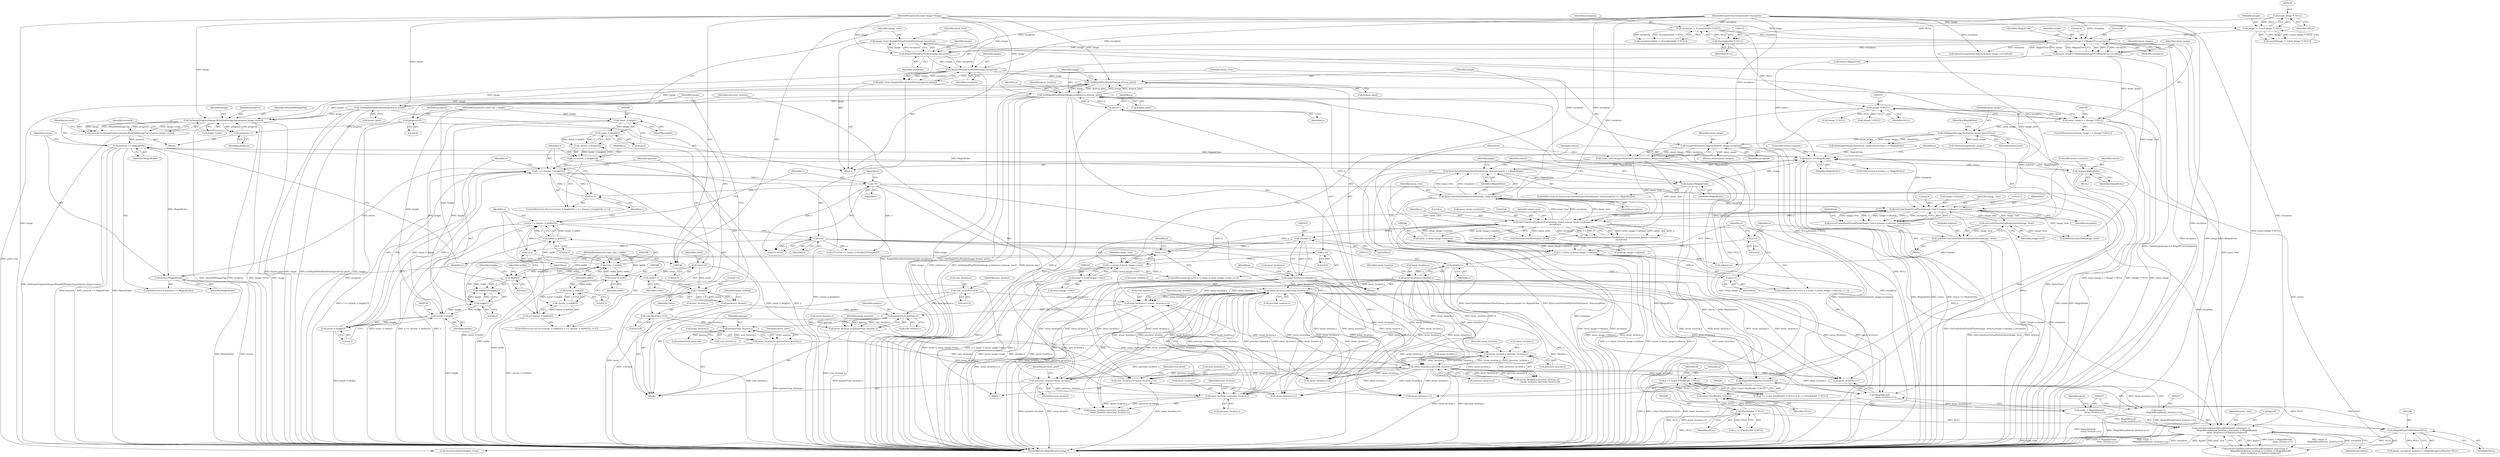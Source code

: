 digraph "1_ImageMagick6_b522d2d857d2f75b659936b59b0da9df1682c256@pointer" {
"1000298" [label="(Call,GetMagickPixelPacket(image,&mean_pixel))"];
"1000350" [label="(Call,GetMagickPixelPacket(image,&sum_pixel))"];
"1000302" [label="(Call,SetMagickPixelPacket(image,p,indexes+x,&mean_pixel))"];
"1000298" [label="(Call,GetMagickPixelPacket(image,&mean_pixel))"];
"1000205" [label="(Call,AcquireVirtualCacheView(image,exception))"];
"1000200" [label="(Call,AcquireVirtualCacheView(image,exception))"];
"1000155" [label="(Call,CloneImage(image,0,0,MagickTrue,exception))"];
"1000115" [label="(Call,image != (const Image *) NULL)"];
"1000101" [label="(MethodParameterIn,const Image *image)"];
"1000117" [label="(Call,(const Image *) NULL)"];
"1000142" [label="(Call,exception != (ExceptionInfo *) NULL)"];
"1000105" [label="(MethodParameterIn,ExceptionInfo *exception)"];
"1000144" [label="(Call,(ExceptionInfo *) NULL)"];
"1000777" [label="(Call,SetImageProgress(image,MeanShiftImageTag,progress,image->rows))"];
"1000773" [label="(Call,progress++)"];
"1000195" [label="(Call,progress=0)"];
"1000750" [label="(Call,p++)"];
"1000260" [label="(Call,p == (const PixelPacket *) NULL)"];
"1000236" [label="(Call,p=GetCacheViewVirtualPixels(image_view,0,y,image->columns,1,exception))"];
"1000238" [label="(Call,GetCacheViewVirtualPixels(image_view,0,y,image->columns,1,exception))"];
"1000277" [label="(Call,GetCacheViewVirtualIndexQueue(image_view))"];
"1000198" [label="(Call,image_view=AcquireVirtualCacheView(image,exception))"];
"1000217" [label="(Call,y < (ssize_t) mean_image->rows)"];
"1000224" [label="(Call,y++)"];
"1000249" [label="(Call,GetCacheViewAuthenticPixels(mean_view,0,y,mean_image->columns,1,\n      exception))"];
"1000756" [label="(Call,SyncCacheViewAuthenticPixels(mean_view,exception))"];
"1000424" [label="(Call,GetOneCacheViewVirtualPixel(pixel_view,(ssize_t)\n                  MagickRound(mean_location.x+u),(ssize_t) MagickRound(\n                  mean_location.y+v),&pixel,exception))"];
"1000203" [label="(Call,pixel_view=AcquireVirtualCacheView(image,exception))"];
"1000426" [label="(Call,(ssize_t)\n                  MagickRound(mean_location.x+u))"];
"1000428" [label="(Call,MagickRound(mean_location.x+u))"];
"1000310" [label="(Call,mean_location.x=(double) x)"];
"1000314" [label="(Call,(double) x)"];
"1000283" [label="(Call,x < (ssize_t) mean_image->columns)"];
"1000290" [label="(Call,x++)"];
"1000280" [label="(Call,x=0)"];
"1000285" [label="(Call,(ssize_t) mean_image->columns)"];
"1000619" [label="(Call,mean_location.x-previous_location.x)"];
"1000612" [label="(Call,mean_location.x-previous_location.x)"];
"1000554" [label="(Call,mean_location.x=gamma*sum_location.x)"];
"1000558" [label="(Call,gamma*sum_location.x)"];
"1000549" [label="(Call,gamma=1.0/count)"];
"1000551" [label="(Call,1.0/count)"];
"1000547" [label="(Call,count++)"];
"1000360" [label="(Call,count=0)"];
"1000501" [label="(Call,sum_location.x+=mean_location.x+u)"];
"1000317" [label="(Call,mean_location.y=(double) y)"];
"1000321" [label="(Call,(double) y)"];
"1000635" [label="(Call,mean_location.y-previous_location.y)"];
"1000628" [label="(Call,mean_location.y-previous_location.y)"];
"1000563" [label="(Call,mean_location.y=gamma*sum_location.y)"];
"1000567" [label="(Call,gamma*sum_location.y)"];
"1000510" [label="(Call,sum_location.y+=mean_location.y+v)"];
"1000405" [label="(Call,v*v)"];
"1000372" [label="(Call,v <= (((ssize_t) height/2)))"];
"1000364" [label="(Call,v=(-((ssize_t) height/2)))"];
"1000366" [label="(Call,-((ssize_t) height/2))"];
"1000367" [label="(Call,(ssize_t) height/2)"];
"1000368" [label="(Call,(ssize_t) height)"];
"1000375" [label="(Call,(ssize_t) height)"];
"1000417" [label="(Call,height/2)"];
"1000103" [label="(MethodParameterIn,const size_t height)"];
"1000379" [label="(Call,v++)"];
"1000374" [label="(Call,(ssize_t) height/2)"];
"1000345" [label="(Call,sum_location.y=0.0)"];
"1000354" [label="(Call,previous_location=mean_location)"];
"1000408" [label="(Call,u*u)"];
"1000392" [label="(Call,u <= (((ssize_t) width/2)))"];
"1000399" [label="(Call,u++)"];
"1000384" [label="(Call,u=(-((ssize_t) width/2)))"];
"1000386" [label="(Call,-((ssize_t) width/2))"];
"1000387" [label="(Call,(ssize_t) width/2)"];
"1000388" [label="(Call,(ssize_t) width)"];
"1000395" [label="(Call,(ssize_t) width)"];
"1000414" [label="(Call,width/2)"];
"1000102" [label="(MethodParameterIn,const size_t width)"];
"1000394" [label="(Call,(ssize_t) width/2)"];
"1000340" [label="(Call,sum_location.x=0.0)"];
"1000434" [label="(Call,(ssize_t) MagickRound(\n                  mean_location.y+v))"];
"1000436" [label="(Call,MagickRound(\n                  mean_location.y+v))"];
"1000208" [label="(Call,mean_view=AcquireAuthenticCacheView(mean_image,exception))"];
"1000210" [label="(Call,AcquireAuthenticCacheView(mean_image,exception))"];
"1000173" [label="(Call,SetImageStorageClass(mean_image,DirectClass))"];
"1000162" [label="(Call,mean_image == (Image *) NULL)"];
"1000153" [label="(Call,mean_image=CloneImage(image,0,0,MagickTrue,exception))"];
"1000164" [label="(Call,(Image *) NULL)"];
"1000214" [label="(Call,y=0)"];
"1000219" [label="(Call,(ssize_t) mean_image->rows)"];
"1000262" [label="(Call,(const PixelPacket *) NULL)"];
"1000267" [label="(Call,(PixelPacket *) NULL)"];
"1000768" [label="(Call,(MagickProgressMonitor) NULL)"];
"1000275" [label="(Call,indexes=GetCacheViewVirtualIndexQueue(image_view))"];
"1000775" [label="(Call,proceed=SetImageProgress(image,MeanShiftImageTag,progress,image->rows))"];
"1000785" [label="(Call,proceed == MagickFalse)"];
"1000232" [label="(Call,status == MagickFalse)"];
"1000271" [label="(Call,status=MagickFalse)"];
"1000755" [label="(Call,SyncCacheViewAuthenticPixels(mean_view,exception) == MagickFalse)"];
"1000760" [label="(Call,status=MagickFalse)"];
"1000788" [label="(Call,status=MagickFalse)"];
"1000219" [label="(Call,(ssize_t) mean_image->rows)"];
"1000773" [label="(Call,progress++)"];
"1000253" [label="(Call,mean_image->columns)"];
"1000264" [label="(Identifier,NULL)"];
"1000211" [label="(Identifier,mean_image)"];
"1000246" [label="(Identifier,exception)"];
"1000119" [label="(Identifier,NULL)"];
"1000251" [label="(Literal,0)"];
"1000202" [label="(Identifier,exception)"];
"1000436" [label="(Call,MagickRound(\n                  mean_location.y+v))"];
"1000216" [label="(Literal,0)"];
"1000160" [label="(Identifier,exception)"];
"1000208" [label="(Call,mean_view=AcquireAuthenticCacheView(mean_image,exception))"];
"1000298" [label="(Call,GetMagickPixelPacket(image,&mean_pixel))"];
"1000756" [label="(Call,SyncCacheViewAuthenticPixels(mean_view,exception))"];
"1000422" [label="(Call,status=GetOneCacheViewVirtualPixel(pixel_view,(ssize_t)\n                  MagickRound(mean_location.x+u),(ssize_t) MagickRound(\n                  mean_location.y+v),&pixel,exception))"];
"1000105" [label="(MethodParameterIn,ExceptionInfo *exception)"];
"1000392" [label="(Call,u <= (((ssize_t) width/2)))"];
"1000418" [label="(Identifier,height)"];
"1000333" [label="(Block,)"];
"1000358" [label="(Identifier,previous_pixel)"];
"1000556" [label="(Identifier,mean_location)"];
"1000224" [label="(Call,y++)"];
"1000201" [label="(Identifier,image)"];
"1000611" [label="(Call,(mean_location.x-previous_location.x)*\n          (mean_location.x-previous_location.x))"];
"1000210" [label="(Call,AcquireAuthenticCacheView(mean_image,exception))"];
"1000514" [label="(Call,mean_location.y+v)"];
"1000155" [label="(Call,CloneImage(image,0,0,MagickTrue,exception))"];
"1000758" [label="(Identifier,exception)"];
"1000404" [label="(Call,v*v+u*u)"];
"1000371" [label="(Literal,2)"];
"1000390" [label="(Identifier,width)"];
"1000346" [label="(Call,sum_location.y)"];
"1000270" [label="(Block,)"];
"1000174" [label="(Identifier,mean_image)"];
"1000757" [label="(Identifier,mean_view)"];
"1000627" [label="(Call,(mean_location.y-previous_location.y)*\n          (mean_location.y-previous_location.y))"];
"1000302" [label="(Call,SetMagickPixelPacket(image,p,indexes+x,&mean_pixel))"];
"1000797" [label="(Call,DestroyCacheView(pixel_view))"];
"1000755" [label="(Call,SyncCacheViewAuthenticPixels(mean_view,exception) == MagickFalse)"];
"1000776" [label="(Identifier,proceed)"];
"1000209" [label="(Identifier,mean_view)"];
"1000612" [label="(Call,mean_location.x-previous_location.x)"];
"1000284" [label="(Identifier,x)"];
"1000378" [label="(Literal,2)"];
"1000786" [label="(Identifier,proceed)"];
"1000444" [label="(Identifier,exception)"];
"1000551" [label="(Call,1.0/count)"];
"1000272" [label="(Identifier,status)"];
"1000777" [label="(Call,SetImageProgress(image,MeanShiftImageTag,progress,image->rows))"];
"1000231" [label="(ControlStructure,if (status == MagickFalse))"];
"1000225" [label="(Identifier,y)"];
"1000285" [label="(Call,(ssize_t) mean_image->columns)"];
"1000361" [label="(Identifier,count)"];
"1000397" [label="(Identifier,width)"];
"1000501" [label="(Call,sum_location.x+=mean_location.x+u)"];
"1000257" [label="(Identifier,exception)"];
"1000787" [label="(Identifier,MagickFalse)"];
"1000250" [label="(Identifier,mean_view)"];
"1000195" [label="(Call,progress=0)"];
"1000761" [label="(Identifier,status)"];
"1000766" [label="(Identifier,image)"];
"1000290" [label="(Call,x++)"];
"1000635" [label="(Call,mean_location.y-previous_location.y)"];
"1000567" [label="(Call,gamma*sum_location.y)"];
"1000154" [label="(Identifier,mean_image)"];
"1000623" [label="(Call,previous_location.x)"];
"1000388" [label="(Call,(ssize_t) width)"];
"1000788" [label="(Call,status=MagickFalse)"];
"1000142" [label="(Call,exception != (ExceptionInfo *) NULL)"];
"1000500" [label="(Block,)"];
"1000291" [label="(Identifier,x)"];
"1000803" [label="(Return,return(mean_image);)"];
"1000269" [label="(Identifier,NULL)"];
"1000781" [label="(Call,image->rows)"];
"1000793" [label="(Call,DestroyCacheView(mean_view))"];
"1000801" [label="(Call,DestroyCacheView(image_view))"];
"1000311" [label="(Call,mean_location.x)"];
"1000790" [label="(Identifier,MagickFalse)"];
"1000784" [label="(ControlStructure,if (proceed == MagickFalse))"];
"1000760" [label="(Call,status=MagickFalse)"];
"1000317" [label="(Call,mean_location.y=(double) y)"];
"1000559" [label="(Identifier,gamma)"];
"1000374" [label="(Call,(ssize_t) height/2)"];
"1000387" [label="(Call,(ssize_t) width/2)"];
"1000768" [label="(Call,(MagickProgressMonitor) NULL)"];
"1000235" [label="(ControlStructure,continue;)"];
"1000368" [label="(Call,(ssize_t) height)"];
"1000212" [label="(Identifier,exception)"];
"1000345" [label="(Call,sum_location.y=0.0)"];
"1000172" [label="(Call,SetImageStorageClass(mean_image,DirectClass) == MagickFalse)"];
"1000554" [label="(Call,mean_location.x=gamma*sum_location.x)"];
"1000283" [label="(Call,x < (ssize_t) mean_image->columns)"];
"1000366" [label="(Call,-((ssize_t) height/2))"];
"1000394" [label="(Call,(ssize_t) width/2)"];
"1000398" [label="(Literal,2)"];
"1000637" [label="(Identifier,mean_location)"];
"1000312" [label="(Identifier,mean_location)"];
"1000568" [label="(Identifier,gamma)"];
"1000115" [label="(Call,image != (const Image *) NULL)"];
"1000276" [label="(Identifier,indexes)"];
"1000173" [label="(Call,SetImageStorageClass(mean_image,DirectClass))"];
"1000206" [label="(Identifier,image)"];
"1000226" [label="(Block,)"];
"1000280" [label="(Call,x=0)"];
"1000186" [label="(Call,DestroyImage(mean_image))"];
"1000176" [label="(Identifier,MagickFalse)"];
"1000352" [label="(Call,&sum_pixel)"];
"1000287" [label="(Call,mean_image->columns)"];
"1000778" [label="(Identifier,image)"];
"1000754" [label="(ControlStructure,if (SyncCacheViewAuthenticPixels(mean_view,exception) == MagickFalse))"];
"1000248" [label="(Identifier,q)"];
"1000354" [label="(Call,previous_location=mean_location)"];
"1000370" [label="(Identifier,height)"];
"1000166" [label="(Identifier,NULL)"];
"1000299" [label="(Identifier,image)"];
"1000116" [label="(Identifier,image)"];
"1000549" [label="(Call,gamma=1.0/count)"];
"1000547" [label="(Call,count++)"];
"1000428" [label="(Call,MagickRound(mean_location.x+u))"];
"1000275" [label="(Call,indexes=GetCacheViewVirtualIndexQueue(image_view))"];
"1000259" [label="(Call,(p == (const PixelPacket *) NULL) || (q == (PixelPacket *) NULL))"];
"1000318" [label="(Call,mean_location.y)"];
"1000416" [label="(Literal,2)"];
"1000205" [label="(Call,AcquireVirtualCacheView(image,exception))"];
"1000351" [label="(Identifier,image)"];
"1000197" [label="(Literal,0)"];
"1000770" [label="(Identifier,NULL)"];
"1000305" [label="(Call,indexes+x)"];
"1000214" [label="(Call,y=0)"];
"1000774" [label="(Identifier,progress)"];
"1000367" [label="(Call,(ssize_t) height/2)"];
"1000385" [label="(Identifier,u)"];
"1000314" [label="(Call,(double) x)"];
"1000350" [label="(Call,GetMagickPixelPacket(image,&sum_pixel))"];
"1000217" [label="(Call,y < (ssize_t) mean_image->rows)"];
"1000267" [label="(Call,(PixelPacket *) NULL)"];
"1000274" [label="(ControlStructure,continue;)"];
"1000232" [label="(Call,status == MagickFalse)"];
"1000271" [label="(Call,status=MagickFalse)"];
"1000158" [label="(Literal,0)"];
"1000426" [label="(Call,(ssize_t)\n                  MagickRound(mean_location.x+u))"];
"1000310" [label="(Call,mean_location.x=(double) x)"];
"1000552" [label="(Literal,1.0)"];
"1000512" [label="(Identifier,sum_location)"];
"1000189" [label="(Call,(Image *) NULL)"];
"1000323" [label="(Identifier,y)"];
"1000282" [label="(Literal,0)"];
"1000300" [label="(Call,&mean_pixel)"];
"1000751" [label="(Identifier,p)"];
"1000159" [label="(Identifier,MagickTrue)"];
"1000162" [label="(Call,mean_image == (Image *) NULL)"];
"1000419" [label="(Literal,2)"];
"1000266" [label="(Identifier,q)"];
"1000558" [label="(Call,gamma*sum_location.x)"];
"1000805" [label="(MethodReturn,MagickExport Image *)"];
"1000759" [label="(Identifier,MagickFalse)"];
"1000550" [label="(Identifier,gamma)"];
"1000156" [label="(Identifier,image)"];
"1000616" [label="(Call,previous_location.x)"];
"1000639" [label="(Call,previous_location.y)"];
"1000629" [label="(Call,mean_location.y)"];
"1000379" [label="(Call,v++)"];
"1000363" [label="(ControlStructure,for (v=(-((ssize_t) height/2)); v <= (((ssize_t) height/2)); v++))"];
"1000281" [label="(Identifier,x)"];
"1000273" [label="(Identifier,MagickFalse)"];
"1000434" [label="(Call,(ssize_t) MagickRound(\n                  mean_location.y+v))"];
"1000326" [label="(Identifier,i)"];
"1000576" [label="(Call,gamma*sum_pixel.red)"];
"1000144" [label="(Call,(ExceptionInfo *) NULL)"];
"1000247" [label="(Call,q=GetCacheViewAuthenticPixels(mean_view,0,y,mean_image->columns,1,\n      exception))"];
"1000380" [label="(Identifier,v)"];
"1000303" [label="(Identifier,image)"];
"1000237" [label="(Identifier,p)"];
"1000240" [label="(Literal,0)"];
"1000292" [label="(Block,)"];
"1000260" [label="(Call,p == (const PixelPacket *) NULL)"];
"1000117" [label="(Call,(const Image *) NULL)"];
"1000141" [label="(Call,assert(exception != (ExceptionInfo *) NULL))"];
"1000414" [label="(Call,width/2)"];
"1000215" [label="(Identifier,y)"];
"1000242" [label="(Call,image->columns)"];
"1000252" [label="(Identifier,y)"];
"1000569" [label="(Call,sum_location.y)"];
"1000308" [label="(Call,&mean_pixel)"];
"1000384" [label="(Call,u=(-((ssize_t) width/2)))"];
"1000168" [label="(Call,(Image *) NULL)"];
"1000355" [label="(Identifier,previous_location)"];
"1000340" [label="(Call,sum_location.x=0.0)"];
"1000373" [label="(Identifier,v)"];
"1000753" [label="(Identifier,q)"];
"1000750" [label="(Call,p++)"];
"1000560" [label="(Call,sum_location.x)"];
"1000417" [label="(Call,height/2)"];
"1000344" [label="(Literal,0.0)"];
"1000372" [label="(Call,v <= (((ssize_t) height/2)))"];
"1000319" [label="(Identifier,mean_location)"];
"1000425" [label="(Identifier,pixel_view)"];
"1000628" [label="(Call,mean_location.y-previous_location.y)"];
"1000393" [label="(Identifier,u)"];
"1000164" [label="(Call,(Image *) NULL)"];
"1000204" [label="(Identifier,pixel_view)"];
"1000792" [label="(Identifier,mean_view)"];
"1000377" [label="(Identifier,height)"];
"1000360" [label="(Call,count=0)"];
"1000239" [label="(Identifier,image_view)"];
"1000409" [label="(Identifier,u)"];
"1000153" [label="(Call,mean_image=CloneImage(image,0,0,MagickTrue,exception))"];
"1000221" [label="(Call,mean_image->rows)"];
"1000316" [label="(Identifier,x)"];
"1000553" [label="(Identifier,count)"];
"1000505" [label="(Call,mean_location.x+u)"];
"1000362" [label="(Literal,0)"];
"1000502" [label="(Call,sum_location.x)"];
"1000424" [label="(Call,GetOneCacheViewVirtualPixel(pixel_view,(ssize_t)\n                  MagickRound(mean_location.x+u),(ssize_t) MagickRound(\n                  mean_location.y+v),&pixel,exception))"];
"1000403" [label="(Call,(v*v+u*u) <= (ssize_t) ((width/2)*(height/2)))"];
"1000347" [label="(Identifier,sum_location)"];
"1000199" [label="(Identifier,image_view)"];
"1000218" [label="(Identifier,y)"];
"1000406" [label="(Identifier,v)"];
"1000386" [label="(Call,-((ssize_t) width/2))"];
"1000341" [label="(Call,sum_location.x)"];
"1000443" [label="(Identifier,pixel)"];
"1000213" [label="(ControlStructure,for (y=0; y < (ssize_t) mean_image->rows; y++))"];
"1000175" [label="(Identifier,DirectClass)"];
"1000321" [label="(Call,(double) y)"];
"1000764" [label="(Call,image->progress_monitor != (MagickProgressMonitor) NULL)"];
"1000200" [label="(Call,AcquireVirtualCacheView(image,exception))"];
"1000161" [label="(ControlStructure,if (mean_image == (Image *) NULL))"];
"1000207" [label="(Identifier,exception)"];
"1000510" [label="(Call,sum_location.y+=mean_location.y+v)"];
"1000163" [label="(Identifier,mean_image)"];
"1000114" [label="(Call,assert(image != (const Image *) NULL))"];
"1000265" [label="(Call,q == (PixelPacket *) NULL)"];
"1000789" [label="(Identifier,status)"];
"1000245" [label="(Literal,1)"];
"1000762" [label="(Identifier,MagickFalse)"];
"1000636" [label="(Call,mean_location.y)"];
"1000563" [label="(Call,mean_location.y=gamma*sum_location.y)"];
"1000349" [label="(Literal,0.0)"];
"1000408" [label="(Call,u*u)"];
"1000106" [label="(Block,)"];
"1000619" [label="(Call,mean_location.x-previous_location.x)"];
"1000400" [label="(Identifier,u)"];
"1000203" [label="(Call,pixel_view=AcquireVirtualCacheView(image,exception))"];
"1000613" [label="(Call,mean_location.x)"];
"1000437" [label="(Call,mean_location.y+v)"];
"1000356" [label="(Identifier,mean_location)"];
"1000511" [label="(Call,sum_location.y)"];
"1000262" [label="(Call,(const PixelPacket *) NULL)"];
"1000364" [label="(Call,v=(-((ssize_t) height/2)))"];
"1000395" [label="(Call,(ssize_t) width)"];
"1000157" [label="(Literal,0)"];
"1000143" [label="(Identifier,exception)"];
"1000780" [label="(Identifier,progress)"];
"1000256" [label="(Literal,1)"];
"1000103" [label="(MethodParameterIn,const size_t height)"];
"1000548" [label="(Identifier,count)"];
"1000399" [label="(Call,u++)"];
"1000413" [label="(Call,(width/2)*(height/2))"];
"1000620" [label="(Call,mean_location.x)"];
"1000565" [label="(Identifier,mean_location)"];
"1000102" [label="(MethodParameterIn,const size_t width)"];
"1000785" [label="(Call,proceed == MagickFalse)"];
"1000241" [label="(Identifier,y)"];
"1000564" [label="(Call,mean_location.y)"];
"1000574" [label="(Identifier,mean_pixel)"];
"1000521" [label="(Identifier,sum_pixel)"];
"1000442" [label="(Call,&pixel)"];
"1000771" [label="(Block,)"];
"1000775" [label="(Call,proceed=SetImageProgress(image,MeanShiftImageTag,progress,image->rows))"];
"1000779" [label="(Identifier,MeanShiftImageTag)"];
"1000236" [label="(Call,p=GetCacheViewVirtualPixels(image_view,0,y,image->columns,1,exception))"];
"1000198" [label="(Call,image_view=AcquireVirtualCacheView(image,exception))"];
"1000233" [label="(Identifier,status)"];
"1000429" [label="(Call,mean_location.x+u)"];
"1000555" [label="(Call,mean_location.x)"];
"1000632" [label="(Call,previous_location.y)"];
"1000407" [label="(Identifier,v)"];
"1000410" [label="(Identifier,u)"];
"1000621" [label="(Identifier,mean_location)"];
"1000383" [label="(ControlStructure,for (u=(-((ssize_t) width/2)); u <= (((ssize_t) width/2)); u++))"];
"1000304" [label="(Identifier,p)"];
"1000192" [label="(Call,status=MagickTrue)"];
"1000196" [label="(Identifier,progress)"];
"1000391" [label="(Literal,2)"];
"1000415" [label="(Identifier,width)"];
"1000365" [label="(Identifier,v)"];
"1000178" [label="(Call,InheritException(exception,&mean_image->exception))"];
"1000375" [label="(Call,(ssize_t) height)"];
"1000405" [label="(Call,v*v)"];
"1000238" [label="(Call,GetCacheViewVirtualPixels(image_view,0,y,image->columns,1,exception))"];
"1000261" [label="(Identifier,p)"];
"1000278" [label="(Identifier,image_view)"];
"1000234" [label="(Identifier,MagickFalse)"];
"1000146" [label="(Identifier,NULL)"];
"1000101" [label="(MethodParameterIn,const Image *image)"];
"1000279" [label="(ControlStructure,for (x=0; x < (ssize_t) mean_image->columns; x++))"];
"1000249" [label="(Call,GetCacheViewAuthenticPixels(mean_view,0,y,mean_image->columns,1,\n      exception))"];
"1000277" [label="(Call,GetCacheViewVirtualIndexQueue(image_view))"];
"1000298" -> "1000292"  [label="AST: "];
"1000298" -> "1000300"  [label="CFG: "];
"1000299" -> "1000298"  [label="AST: "];
"1000300" -> "1000298"  [label="AST: "];
"1000303" -> "1000298"  [label="CFG: "];
"1000298" -> "1000805"  [label="DDG: GetMagickPixelPacket(image,&mean_pixel)"];
"1000350" -> "1000298"  [label="DDG: image"];
"1000302" -> "1000298"  [label="DDG: image"];
"1000302" -> "1000298"  [label="DDG: &mean_pixel"];
"1000205" -> "1000298"  [label="DDG: image"];
"1000777" -> "1000298"  [label="DDG: image"];
"1000101" -> "1000298"  [label="DDG: image"];
"1000298" -> "1000302"  [label="DDG: image"];
"1000298" -> "1000302"  [label="DDG: &mean_pixel"];
"1000350" -> "1000333"  [label="AST: "];
"1000350" -> "1000352"  [label="CFG: "];
"1000351" -> "1000350"  [label="AST: "];
"1000352" -> "1000350"  [label="AST: "];
"1000355" -> "1000350"  [label="CFG: "];
"1000350" -> "1000805"  [label="DDG: image"];
"1000350" -> "1000805"  [label="DDG: GetMagickPixelPacket(image,&sum_pixel)"];
"1000350" -> "1000805"  [label="DDG: &sum_pixel"];
"1000302" -> "1000350"  [label="DDG: image"];
"1000101" -> "1000350"  [label="DDG: image"];
"1000350" -> "1000777"  [label="DDG: image"];
"1000302" -> "1000292"  [label="AST: "];
"1000302" -> "1000308"  [label="CFG: "];
"1000303" -> "1000302"  [label="AST: "];
"1000304" -> "1000302"  [label="AST: "];
"1000305" -> "1000302"  [label="AST: "];
"1000308" -> "1000302"  [label="AST: "];
"1000312" -> "1000302"  [label="CFG: "];
"1000302" -> "1000805"  [label="DDG: p"];
"1000302" -> "1000805"  [label="DDG: image"];
"1000302" -> "1000805"  [label="DDG: indexes+x"];
"1000302" -> "1000805"  [label="DDG: SetMagickPixelPacket(image,p,indexes+x,&mean_pixel)"];
"1000302" -> "1000805"  [label="DDG: &mean_pixel"];
"1000101" -> "1000302"  [label="DDG: image"];
"1000750" -> "1000302"  [label="DDG: p"];
"1000260" -> "1000302"  [label="DDG: p"];
"1000275" -> "1000302"  [label="DDG: indexes"];
"1000283" -> "1000302"  [label="DDG: x"];
"1000302" -> "1000750"  [label="DDG: p"];
"1000302" -> "1000777"  [label="DDG: image"];
"1000205" -> "1000203"  [label="AST: "];
"1000205" -> "1000207"  [label="CFG: "];
"1000206" -> "1000205"  [label="AST: "];
"1000207" -> "1000205"  [label="AST: "];
"1000203" -> "1000205"  [label="CFG: "];
"1000205" -> "1000805"  [label="DDG: image"];
"1000205" -> "1000203"  [label="DDG: image"];
"1000205" -> "1000203"  [label="DDG: exception"];
"1000200" -> "1000205"  [label="DDG: image"];
"1000200" -> "1000205"  [label="DDG: exception"];
"1000101" -> "1000205"  [label="DDG: image"];
"1000105" -> "1000205"  [label="DDG: exception"];
"1000205" -> "1000210"  [label="DDG: exception"];
"1000205" -> "1000777"  [label="DDG: image"];
"1000200" -> "1000198"  [label="AST: "];
"1000200" -> "1000202"  [label="CFG: "];
"1000201" -> "1000200"  [label="AST: "];
"1000202" -> "1000200"  [label="AST: "];
"1000198" -> "1000200"  [label="CFG: "];
"1000200" -> "1000198"  [label="DDG: image"];
"1000200" -> "1000198"  [label="DDG: exception"];
"1000155" -> "1000200"  [label="DDG: image"];
"1000155" -> "1000200"  [label="DDG: exception"];
"1000101" -> "1000200"  [label="DDG: image"];
"1000105" -> "1000200"  [label="DDG: exception"];
"1000155" -> "1000153"  [label="AST: "];
"1000155" -> "1000160"  [label="CFG: "];
"1000156" -> "1000155"  [label="AST: "];
"1000157" -> "1000155"  [label="AST: "];
"1000158" -> "1000155"  [label="AST: "];
"1000159" -> "1000155"  [label="AST: "];
"1000160" -> "1000155"  [label="AST: "];
"1000153" -> "1000155"  [label="CFG: "];
"1000155" -> "1000805"  [label="DDG: MagickTrue"];
"1000155" -> "1000805"  [label="DDG: exception"];
"1000155" -> "1000805"  [label="DDG: image"];
"1000155" -> "1000153"  [label="DDG: 0"];
"1000155" -> "1000153"  [label="DDG: exception"];
"1000155" -> "1000153"  [label="DDG: image"];
"1000155" -> "1000153"  [label="DDG: MagickTrue"];
"1000115" -> "1000155"  [label="DDG: image"];
"1000101" -> "1000155"  [label="DDG: image"];
"1000142" -> "1000155"  [label="DDG: exception"];
"1000105" -> "1000155"  [label="DDG: exception"];
"1000155" -> "1000178"  [label="DDG: exception"];
"1000155" -> "1000192"  [label="DDG: MagickTrue"];
"1000115" -> "1000114"  [label="AST: "];
"1000115" -> "1000117"  [label="CFG: "];
"1000116" -> "1000115"  [label="AST: "];
"1000117" -> "1000115"  [label="AST: "];
"1000114" -> "1000115"  [label="CFG: "];
"1000115" -> "1000805"  [label="DDG: (const Image *) NULL"];
"1000115" -> "1000114"  [label="DDG: image"];
"1000115" -> "1000114"  [label="DDG: (const Image *) NULL"];
"1000101" -> "1000115"  [label="DDG: image"];
"1000117" -> "1000115"  [label="DDG: NULL"];
"1000101" -> "1000100"  [label="AST: "];
"1000101" -> "1000805"  [label="DDG: image"];
"1000101" -> "1000777"  [label="DDG: image"];
"1000117" -> "1000119"  [label="CFG: "];
"1000118" -> "1000117"  [label="AST: "];
"1000119" -> "1000117"  [label="AST: "];
"1000117" -> "1000144"  [label="DDG: NULL"];
"1000142" -> "1000141"  [label="AST: "];
"1000142" -> "1000144"  [label="CFG: "];
"1000143" -> "1000142"  [label="AST: "];
"1000144" -> "1000142"  [label="AST: "];
"1000141" -> "1000142"  [label="CFG: "];
"1000142" -> "1000805"  [label="DDG: (ExceptionInfo *) NULL"];
"1000142" -> "1000141"  [label="DDG: exception"];
"1000142" -> "1000141"  [label="DDG: (ExceptionInfo *) NULL"];
"1000105" -> "1000142"  [label="DDG: exception"];
"1000144" -> "1000142"  [label="DDG: NULL"];
"1000105" -> "1000100"  [label="AST: "];
"1000105" -> "1000805"  [label="DDG: exception"];
"1000105" -> "1000178"  [label="DDG: exception"];
"1000105" -> "1000210"  [label="DDG: exception"];
"1000105" -> "1000238"  [label="DDG: exception"];
"1000105" -> "1000249"  [label="DDG: exception"];
"1000105" -> "1000424"  [label="DDG: exception"];
"1000105" -> "1000756"  [label="DDG: exception"];
"1000144" -> "1000146"  [label="CFG: "];
"1000145" -> "1000144"  [label="AST: "];
"1000146" -> "1000144"  [label="AST: "];
"1000144" -> "1000164"  [label="DDG: NULL"];
"1000777" -> "1000775"  [label="AST: "];
"1000777" -> "1000781"  [label="CFG: "];
"1000778" -> "1000777"  [label="AST: "];
"1000779" -> "1000777"  [label="AST: "];
"1000780" -> "1000777"  [label="AST: "];
"1000781" -> "1000777"  [label="AST: "];
"1000775" -> "1000777"  [label="CFG: "];
"1000777" -> "1000805"  [label="DDG: progress"];
"1000777" -> "1000805"  [label="DDG: image->rows"];
"1000777" -> "1000805"  [label="DDG: image"];
"1000777" -> "1000805"  [label="DDG: MeanShiftImageTag"];
"1000777" -> "1000773"  [label="DDG: progress"];
"1000777" -> "1000775"  [label="DDG: image"];
"1000777" -> "1000775"  [label="DDG: MeanShiftImageTag"];
"1000777" -> "1000775"  [label="DDG: progress"];
"1000777" -> "1000775"  [label="DDG: image->rows"];
"1000773" -> "1000777"  [label="DDG: progress"];
"1000773" -> "1000771"  [label="AST: "];
"1000773" -> "1000774"  [label="CFG: "];
"1000774" -> "1000773"  [label="AST: "];
"1000776" -> "1000773"  [label="CFG: "];
"1000195" -> "1000773"  [label="DDG: progress"];
"1000195" -> "1000106"  [label="AST: "];
"1000195" -> "1000197"  [label="CFG: "];
"1000196" -> "1000195"  [label="AST: "];
"1000197" -> "1000195"  [label="AST: "];
"1000199" -> "1000195"  [label="CFG: "];
"1000195" -> "1000805"  [label="DDG: progress"];
"1000750" -> "1000292"  [label="AST: "];
"1000750" -> "1000751"  [label="CFG: "];
"1000751" -> "1000750"  [label="AST: "];
"1000753" -> "1000750"  [label="CFG: "];
"1000750" -> "1000805"  [label="DDG: p"];
"1000260" -> "1000259"  [label="AST: "];
"1000260" -> "1000262"  [label="CFG: "];
"1000261" -> "1000260"  [label="AST: "];
"1000262" -> "1000260"  [label="AST: "];
"1000266" -> "1000260"  [label="CFG: "];
"1000259" -> "1000260"  [label="CFG: "];
"1000260" -> "1000805"  [label="DDG: (const PixelPacket *) NULL"];
"1000260" -> "1000805"  [label="DDG: p"];
"1000260" -> "1000259"  [label="DDG: p"];
"1000260" -> "1000259"  [label="DDG: (const PixelPacket *) NULL"];
"1000236" -> "1000260"  [label="DDG: p"];
"1000262" -> "1000260"  [label="DDG: NULL"];
"1000236" -> "1000226"  [label="AST: "];
"1000236" -> "1000238"  [label="CFG: "];
"1000237" -> "1000236"  [label="AST: "];
"1000238" -> "1000236"  [label="AST: "];
"1000248" -> "1000236"  [label="CFG: "];
"1000236" -> "1000805"  [label="DDG: GetCacheViewVirtualPixels(image_view,0,y,image->columns,1,exception)"];
"1000238" -> "1000236"  [label="DDG: y"];
"1000238" -> "1000236"  [label="DDG: image_view"];
"1000238" -> "1000236"  [label="DDG: 0"];
"1000238" -> "1000236"  [label="DDG: image->columns"];
"1000238" -> "1000236"  [label="DDG: 1"];
"1000238" -> "1000236"  [label="DDG: exception"];
"1000238" -> "1000246"  [label="CFG: "];
"1000239" -> "1000238"  [label="AST: "];
"1000240" -> "1000238"  [label="AST: "];
"1000241" -> "1000238"  [label="AST: "];
"1000242" -> "1000238"  [label="AST: "];
"1000245" -> "1000238"  [label="AST: "];
"1000246" -> "1000238"  [label="AST: "];
"1000238" -> "1000805"  [label="DDG: image->columns"];
"1000277" -> "1000238"  [label="DDG: image_view"];
"1000198" -> "1000238"  [label="DDG: image_view"];
"1000217" -> "1000238"  [label="DDG: y"];
"1000756" -> "1000238"  [label="DDG: exception"];
"1000210" -> "1000238"  [label="DDG: exception"];
"1000249" -> "1000238"  [label="DDG: exception"];
"1000238" -> "1000249"  [label="DDG: y"];
"1000238" -> "1000249"  [label="DDG: exception"];
"1000238" -> "1000277"  [label="DDG: image_view"];
"1000238" -> "1000801"  [label="DDG: image_view"];
"1000277" -> "1000275"  [label="AST: "];
"1000277" -> "1000278"  [label="CFG: "];
"1000278" -> "1000277"  [label="AST: "];
"1000275" -> "1000277"  [label="CFG: "];
"1000277" -> "1000275"  [label="DDG: image_view"];
"1000277" -> "1000801"  [label="DDG: image_view"];
"1000198" -> "1000106"  [label="AST: "];
"1000199" -> "1000198"  [label="AST: "];
"1000204" -> "1000198"  [label="CFG: "];
"1000198" -> "1000801"  [label="DDG: image_view"];
"1000217" -> "1000213"  [label="AST: "];
"1000217" -> "1000219"  [label="CFG: "];
"1000218" -> "1000217"  [label="AST: "];
"1000219" -> "1000217"  [label="AST: "];
"1000233" -> "1000217"  [label="CFG: "];
"1000792" -> "1000217"  [label="CFG: "];
"1000217" -> "1000805"  [label="DDG: (ssize_t) mean_image->rows"];
"1000217" -> "1000805"  [label="DDG: y < (ssize_t) mean_image->rows"];
"1000217" -> "1000805"  [label="DDG: y"];
"1000224" -> "1000217"  [label="DDG: y"];
"1000214" -> "1000217"  [label="DDG: y"];
"1000219" -> "1000217"  [label="DDG: mean_image->rows"];
"1000217" -> "1000224"  [label="DDG: y"];
"1000224" -> "1000213"  [label="AST: "];
"1000224" -> "1000225"  [label="CFG: "];
"1000225" -> "1000224"  [label="AST: "];
"1000218" -> "1000224"  [label="CFG: "];
"1000249" -> "1000224"  [label="DDG: y"];
"1000321" -> "1000224"  [label="DDG: y"];
"1000249" -> "1000247"  [label="AST: "];
"1000249" -> "1000257"  [label="CFG: "];
"1000250" -> "1000249"  [label="AST: "];
"1000251" -> "1000249"  [label="AST: "];
"1000252" -> "1000249"  [label="AST: "];
"1000253" -> "1000249"  [label="AST: "];
"1000256" -> "1000249"  [label="AST: "];
"1000257" -> "1000249"  [label="AST: "];
"1000247" -> "1000249"  [label="CFG: "];
"1000249" -> "1000805"  [label="DDG: mean_image->columns"];
"1000249" -> "1000805"  [label="DDG: exception"];
"1000249" -> "1000247"  [label="DDG: mean_image->columns"];
"1000249" -> "1000247"  [label="DDG: mean_view"];
"1000249" -> "1000247"  [label="DDG: y"];
"1000249" -> "1000247"  [label="DDG: exception"];
"1000249" -> "1000247"  [label="DDG: 1"];
"1000249" -> "1000247"  [label="DDG: 0"];
"1000756" -> "1000249"  [label="DDG: mean_view"];
"1000208" -> "1000249"  [label="DDG: mean_view"];
"1000285" -> "1000249"  [label="DDG: mean_image->columns"];
"1000249" -> "1000285"  [label="DDG: mean_image->columns"];
"1000249" -> "1000321"  [label="DDG: y"];
"1000249" -> "1000424"  [label="DDG: exception"];
"1000249" -> "1000756"  [label="DDG: mean_view"];
"1000249" -> "1000756"  [label="DDG: exception"];
"1000249" -> "1000793"  [label="DDG: mean_view"];
"1000756" -> "1000755"  [label="AST: "];
"1000756" -> "1000758"  [label="CFG: "];
"1000757" -> "1000756"  [label="AST: "];
"1000758" -> "1000756"  [label="AST: "];
"1000759" -> "1000756"  [label="CFG: "];
"1000756" -> "1000805"  [label="DDG: exception"];
"1000756" -> "1000755"  [label="DDG: mean_view"];
"1000756" -> "1000755"  [label="DDG: exception"];
"1000424" -> "1000756"  [label="DDG: exception"];
"1000756" -> "1000793"  [label="DDG: mean_view"];
"1000424" -> "1000422"  [label="AST: "];
"1000424" -> "1000444"  [label="CFG: "];
"1000425" -> "1000424"  [label="AST: "];
"1000426" -> "1000424"  [label="AST: "];
"1000434" -> "1000424"  [label="AST: "];
"1000442" -> "1000424"  [label="AST: "];
"1000444" -> "1000424"  [label="AST: "];
"1000422" -> "1000424"  [label="CFG: "];
"1000424" -> "1000805"  [label="DDG: &pixel"];
"1000424" -> "1000805"  [label="DDG: (ssize_t) MagickRound(\n                  mean_location.y+v)"];
"1000424" -> "1000805"  [label="DDG: (ssize_t)\n                  MagickRound(mean_location.x+u)"];
"1000424" -> "1000805"  [label="DDG: exception"];
"1000424" -> "1000422"  [label="DDG: &pixel"];
"1000424" -> "1000422"  [label="DDG: (ssize_t) MagickRound(\n                  mean_location.y+v)"];
"1000424" -> "1000422"  [label="DDG: (ssize_t)\n                  MagickRound(mean_location.x+u)"];
"1000424" -> "1000422"  [label="DDG: exception"];
"1000424" -> "1000422"  [label="DDG: pixel_view"];
"1000203" -> "1000424"  [label="DDG: pixel_view"];
"1000426" -> "1000424"  [label="DDG: MagickRound(mean_location.x+u)"];
"1000434" -> "1000424"  [label="DDG: MagickRound(\n                  mean_location.y+v)"];
"1000424" -> "1000797"  [label="DDG: pixel_view"];
"1000203" -> "1000106"  [label="AST: "];
"1000204" -> "1000203"  [label="AST: "];
"1000209" -> "1000203"  [label="CFG: "];
"1000203" -> "1000805"  [label="DDG: AcquireVirtualCacheView(image,exception)"];
"1000203" -> "1000797"  [label="DDG: pixel_view"];
"1000426" -> "1000428"  [label="CFG: "];
"1000427" -> "1000426"  [label="AST: "];
"1000428" -> "1000426"  [label="AST: "];
"1000435" -> "1000426"  [label="CFG: "];
"1000426" -> "1000805"  [label="DDG: MagickRound(mean_location.x+u)"];
"1000428" -> "1000426"  [label="DDG: mean_location.x+u"];
"1000428" -> "1000429"  [label="CFG: "];
"1000429" -> "1000428"  [label="AST: "];
"1000428" -> "1000805"  [label="DDG: mean_location.x+u"];
"1000310" -> "1000428"  [label="DDG: mean_location.x"];
"1000619" -> "1000428"  [label="DDG: mean_location.x"];
"1000317" -> "1000428"  [label="DDG: mean_location.y"];
"1000635" -> "1000428"  [label="DDG: mean_location.y"];
"1000408" -> "1000428"  [label="DDG: u"];
"1000310" -> "1000292"  [label="AST: "];
"1000310" -> "1000314"  [label="CFG: "];
"1000311" -> "1000310"  [label="AST: "];
"1000314" -> "1000310"  [label="AST: "];
"1000319" -> "1000310"  [label="CFG: "];
"1000310" -> "1000805"  [label="DDG: mean_location.x"];
"1000310" -> "1000805"  [label="DDG: (double) x"];
"1000314" -> "1000310"  [label="DDG: x"];
"1000310" -> "1000354"  [label="DDG: mean_location.x"];
"1000310" -> "1000429"  [label="DDG: mean_location.x"];
"1000310" -> "1000436"  [label="DDG: mean_location.x"];
"1000310" -> "1000437"  [label="DDG: mean_location.x"];
"1000310" -> "1000501"  [label="DDG: mean_location.x"];
"1000310" -> "1000505"  [label="DDG: mean_location.x"];
"1000310" -> "1000510"  [label="DDG: mean_location.x"];
"1000310" -> "1000514"  [label="DDG: mean_location.x"];
"1000310" -> "1000612"  [label="DDG: mean_location.x"];
"1000310" -> "1000619"  [label="DDG: mean_location.x"];
"1000310" -> "1000628"  [label="DDG: mean_location.x"];
"1000310" -> "1000635"  [label="DDG: mean_location.x"];
"1000314" -> "1000316"  [label="CFG: "];
"1000315" -> "1000314"  [label="AST: "];
"1000316" -> "1000314"  [label="AST: "];
"1000314" -> "1000805"  [label="DDG: x"];
"1000314" -> "1000290"  [label="DDG: x"];
"1000283" -> "1000314"  [label="DDG: x"];
"1000283" -> "1000279"  [label="AST: "];
"1000283" -> "1000285"  [label="CFG: "];
"1000284" -> "1000283"  [label="AST: "];
"1000285" -> "1000283"  [label="AST: "];
"1000299" -> "1000283"  [label="CFG: "];
"1000757" -> "1000283"  [label="CFG: "];
"1000283" -> "1000805"  [label="DDG: (ssize_t) mean_image->columns"];
"1000283" -> "1000805"  [label="DDG: x"];
"1000283" -> "1000805"  [label="DDG: x < (ssize_t) mean_image->columns"];
"1000290" -> "1000283"  [label="DDG: x"];
"1000280" -> "1000283"  [label="DDG: x"];
"1000285" -> "1000283"  [label="DDG: mean_image->columns"];
"1000283" -> "1000305"  [label="DDG: x"];
"1000290" -> "1000279"  [label="AST: "];
"1000290" -> "1000291"  [label="CFG: "];
"1000291" -> "1000290"  [label="AST: "];
"1000284" -> "1000290"  [label="CFG: "];
"1000280" -> "1000279"  [label="AST: "];
"1000280" -> "1000282"  [label="CFG: "];
"1000281" -> "1000280"  [label="AST: "];
"1000282" -> "1000280"  [label="AST: "];
"1000284" -> "1000280"  [label="CFG: "];
"1000285" -> "1000287"  [label="CFG: "];
"1000286" -> "1000285"  [label="AST: "];
"1000287" -> "1000285"  [label="AST: "];
"1000285" -> "1000805"  [label="DDG: mean_image->columns"];
"1000619" -> "1000611"  [label="AST: "];
"1000619" -> "1000623"  [label="CFG: "];
"1000620" -> "1000619"  [label="AST: "];
"1000623" -> "1000619"  [label="AST: "];
"1000611" -> "1000619"  [label="CFG: "];
"1000619" -> "1000805"  [label="DDG: previous_location.x"];
"1000619" -> "1000805"  [label="DDG: mean_location.x"];
"1000619" -> "1000354"  [label="DDG: mean_location.x"];
"1000619" -> "1000429"  [label="DDG: mean_location.x"];
"1000619" -> "1000436"  [label="DDG: mean_location.x"];
"1000619" -> "1000437"  [label="DDG: mean_location.x"];
"1000619" -> "1000501"  [label="DDG: mean_location.x"];
"1000619" -> "1000505"  [label="DDG: mean_location.x"];
"1000619" -> "1000510"  [label="DDG: mean_location.x"];
"1000619" -> "1000514"  [label="DDG: mean_location.x"];
"1000619" -> "1000612"  [label="DDG: mean_location.x"];
"1000619" -> "1000612"  [label="DDG: previous_location.x"];
"1000619" -> "1000611"  [label="DDG: mean_location.x"];
"1000619" -> "1000611"  [label="DDG: previous_location.x"];
"1000612" -> "1000619"  [label="DDG: mean_location.x"];
"1000612" -> "1000619"  [label="DDG: previous_location.x"];
"1000317" -> "1000619"  [label="DDG: mean_location.y"];
"1000635" -> "1000619"  [label="DDG: mean_location.y"];
"1000354" -> "1000619"  [label="DDG: previous_location"];
"1000619" -> "1000628"  [label="DDG: mean_location.x"];
"1000619" -> "1000635"  [label="DDG: mean_location.x"];
"1000612" -> "1000611"  [label="AST: "];
"1000612" -> "1000616"  [label="CFG: "];
"1000613" -> "1000612"  [label="AST: "];
"1000616" -> "1000612"  [label="AST: "];
"1000621" -> "1000612"  [label="CFG: "];
"1000612" -> "1000611"  [label="DDG: mean_location.x"];
"1000612" -> "1000611"  [label="DDG: previous_location.x"];
"1000554" -> "1000612"  [label="DDG: mean_location.x"];
"1000317" -> "1000612"  [label="DDG: mean_location.y"];
"1000635" -> "1000612"  [label="DDG: mean_location.y"];
"1000354" -> "1000612"  [label="DDG: previous_location"];
"1000554" -> "1000333"  [label="AST: "];
"1000554" -> "1000558"  [label="CFG: "];
"1000555" -> "1000554"  [label="AST: "];
"1000558" -> "1000554"  [label="AST: "];
"1000565" -> "1000554"  [label="CFG: "];
"1000554" -> "1000805"  [label="DDG: gamma*sum_location.x"];
"1000558" -> "1000554"  [label="DDG: gamma"];
"1000558" -> "1000554"  [label="DDG: sum_location.x"];
"1000558" -> "1000560"  [label="CFG: "];
"1000559" -> "1000558"  [label="AST: "];
"1000560" -> "1000558"  [label="AST: "];
"1000558" -> "1000805"  [label="DDG: sum_location.x"];
"1000549" -> "1000558"  [label="DDG: gamma"];
"1000501" -> "1000558"  [label="DDG: sum_location.x"];
"1000340" -> "1000558"  [label="DDG: sum_location.x"];
"1000558" -> "1000567"  [label="DDG: gamma"];
"1000549" -> "1000333"  [label="AST: "];
"1000549" -> "1000551"  [label="CFG: "];
"1000550" -> "1000549"  [label="AST: "];
"1000551" -> "1000549"  [label="AST: "];
"1000556" -> "1000549"  [label="CFG: "];
"1000549" -> "1000805"  [label="DDG: 1.0/count"];
"1000551" -> "1000549"  [label="DDG: 1.0"];
"1000551" -> "1000549"  [label="DDG: count"];
"1000551" -> "1000553"  [label="CFG: "];
"1000552" -> "1000551"  [label="AST: "];
"1000553" -> "1000551"  [label="AST: "];
"1000551" -> "1000805"  [label="DDG: count"];
"1000547" -> "1000551"  [label="DDG: count"];
"1000360" -> "1000551"  [label="DDG: count"];
"1000547" -> "1000500"  [label="AST: "];
"1000547" -> "1000548"  [label="CFG: "];
"1000548" -> "1000547"  [label="AST: "];
"1000400" -> "1000547"  [label="CFG: "];
"1000360" -> "1000547"  [label="DDG: count"];
"1000360" -> "1000333"  [label="AST: "];
"1000360" -> "1000362"  [label="CFG: "];
"1000361" -> "1000360"  [label="AST: "];
"1000362" -> "1000360"  [label="AST: "];
"1000365" -> "1000360"  [label="CFG: "];
"1000501" -> "1000500"  [label="AST: "];
"1000501" -> "1000505"  [label="CFG: "];
"1000502" -> "1000501"  [label="AST: "];
"1000505" -> "1000501"  [label="AST: "];
"1000512" -> "1000501"  [label="CFG: "];
"1000501" -> "1000805"  [label="DDG: mean_location.x+u"];
"1000317" -> "1000501"  [label="DDG: mean_location.y"];
"1000635" -> "1000501"  [label="DDG: mean_location.y"];
"1000408" -> "1000501"  [label="DDG: u"];
"1000340" -> "1000501"  [label="DDG: sum_location.x"];
"1000317" -> "1000292"  [label="AST: "];
"1000317" -> "1000321"  [label="CFG: "];
"1000318" -> "1000317"  [label="AST: "];
"1000321" -> "1000317"  [label="AST: "];
"1000326" -> "1000317"  [label="CFG: "];
"1000317" -> "1000805"  [label="DDG: mean_location.y"];
"1000317" -> "1000805"  [label="DDG: (double) y"];
"1000321" -> "1000317"  [label="DDG: y"];
"1000317" -> "1000354"  [label="DDG: mean_location.y"];
"1000317" -> "1000429"  [label="DDG: mean_location.y"];
"1000317" -> "1000436"  [label="DDG: mean_location.y"];
"1000317" -> "1000437"  [label="DDG: mean_location.y"];
"1000317" -> "1000505"  [label="DDG: mean_location.y"];
"1000317" -> "1000510"  [label="DDG: mean_location.y"];
"1000317" -> "1000514"  [label="DDG: mean_location.y"];
"1000317" -> "1000628"  [label="DDG: mean_location.y"];
"1000317" -> "1000635"  [label="DDG: mean_location.y"];
"1000321" -> "1000323"  [label="CFG: "];
"1000322" -> "1000321"  [label="AST: "];
"1000323" -> "1000321"  [label="AST: "];
"1000321" -> "1000805"  [label="DDG: y"];
"1000635" -> "1000627"  [label="AST: "];
"1000635" -> "1000639"  [label="CFG: "];
"1000636" -> "1000635"  [label="AST: "];
"1000639" -> "1000635"  [label="AST: "];
"1000627" -> "1000635"  [label="CFG: "];
"1000635" -> "1000805"  [label="DDG: previous_location.y"];
"1000635" -> "1000805"  [label="DDG: mean_location.y"];
"1000635" -> "1000354"  [label="DDG: mean_location.y"];
"1000635" -> "1000429"  [label="DDG: mean_location.y"];
"1000635" -> "1000436"  [label="DDG: mean_location.y"];
"1000635" -> "1000437"  [label="DDG: mean_location.y"];
"1000635" -> "1000505"  [label="DDG: mean_location.y"];
"1000635" -> "1000510"  [label="DDG: mean_location.y"];
"1000635" -> "1000514"  [label="DDG: mean_location.y"];
"1000635" -> "1000628"  [label="DDG: mean_location.y"];
"1000635" -> "1000628"  [label="DDG: previous_location.y"];
"1000635" -> "1000627"  [label="DDG: mean_location.y"];
"1000635" -> "1000627"  [label="DDG: previous_location.y"];
"1000628" -> "1000635"  [label="DDG: mean_location.y"];
"1000628" -> "1000635"  [label="DDG: previous_location.y"];
"1000354" -> "1000635"  [label="DDG: previous_location"];
"1000628" -> "1000627"  [label="AST: "];
"1000628" -> "1000632"  [label="CFG: "];
"1000629" -> "1000628"  [label="AST: "];
"1000632" -> "1000628"  [label="AST: "];
"1000637" -> "1000628"  [label="CFG: "];
"1000628" -> "1000627"  [label="DDG: mean_location.y"];
"1000628" -> "1000627"  [label="DDG: previous_location.y"];
"1000563" -> "1000628"  [label="DDG: mean_location.y"];
"1000354" -> "1000628"  [label="DDG: previous_location"];
"1000563" -> "1000333"  [label="AST: "];
"1000563" -> "1000567"  [label="CFG: "];
"1000564" -> "1000563"  [label="AST: "];
"1000567" -> "1000563"  [label="AST: "];
"1000574" -> "1000563"  [label="CFG: "];
"1000563" -> "1000805"  [label="DDG: gamma*sum_location.y"];
"1000567" -> "1000563"  [label="DDG: gamma"];
"1000567" -> "1000563"  [label="DDG: sum_location.y"];
"1000567" -> "1000569"  [label="CFG: "];
"1000568" -> "1000567"  [label="AST: "];
"1000569" -> "1000567"  [label="AST: "];
"1000567" -> "1000805"  [label="DDG: sum_location.y"];
"1000510" -> "1000567"  [label="DDG: sum_location.y"];
"1000345" -> "1000567"  [label="DDG: sum_location.y"];
"1000567" -> "1000576"  [label="DDG: gamma"];
"1000510" -> "1000500"  [label="AST: "];
"1000510" -> "1000514"  [label="CFG: "];
"1000511" -> "1000510"  [label="AST: "];
"1000514" -> "1000510"  [label="AST: "];
"1000521" -> "1000510"  [label="CFG: "];
"1000510" -> "1000805"  [label="DDG: mean_location.y+v"];
"1000405" -> "1000510"  [label="DDG: v"];
"1000345" -> "1000510"  [label="DDG: sum_location.y"];
"1000405" -> "1000404"  [label="AST: "];
"1000405" -> "1000407"  [label="CFG: "];
"1000406" -> "1000405"  [label="AST: "];
"1000407" -> "1000405"  [label="AST: "];
"1000409" -> "1000405"  [label="CFG: "];
"1000405" -> "1000379"  [label="DDG: v"];
"1000405" -> "1000403"  [label="DDG: v"];
"1000405" -> "1000404"  [label="DDG: v"];
"1000372" -> "1000405"  [label="DDG: v"];
"1000405" -> "1000436"  [label="DDG: v"];
"1000405" -> "1000437"  [label="DDG: v"];
"1000405" -> "1000514"  [label="DDG: v"];
"1000372" -> "1000363"  [label="AST: "];
"1000372" -> "1000374"  [label="CFG: "];
"1000373" -> "1000372"  [label="AST: "];
"1000374" -> "1000372"  [label="AST: "];
"1000385" -> "1000372"  [label="CFG: "];
"1000550" -> "1000372"  [label="CFG: "];
"1000372" -> "1000805"  [label="DDG: v"];
"1000372" -> "1000805"  [label="DDG: v <= (((ssize_t) height/2))"];
"1000372" -> "1000805"  [label="DDG: (ssize_t) height/2"];
"1000364" -> "1000372"  [label="DDG: v"];
"1000379" -> "1000372"  [label="DDG: v"];
"1000374" -> "1000372"  [label="DDG: (ssize_t) height"];
"1000374" -> "1000372"  [label="DDG: 2"];
"1000372" -> "1000379"  [label="DDG: v"];
"1000364" -> "1000363"  [label="AST: "];
"1000364" -> "1000366"  [label="CFG: "];
"1000365" -> "1000364"  [label="AST: "];
"1000366" -> "1000364"  [label="AST: "];
"1000373" -> "1000364"  [label="CFG: "];
"1000364" -> "1000805"  [label="DDG: -((ssize_t) height/2)"];
"1000366" -> "1000364"  [label="DDG: (ssize_t) height/2"];
"1000366" -> "1000367"  [label="CFG: "];
"1000367" -> "1000366"  [label="AST: "];
"1000367" -> "1000366"  [label="DDG: (ssize_t) height"];
"1000367" -> "1000366"  [label="DDG: 2"];
"1000367" -> "1000371"  [label="CFG: "];
"1000368" -> "1000367"  [label="AST: "];
"1000371" -> "1000367"  [label="AST: "];
"1000368" -> "1000367"  [label="DDG: height"];
"1000368" -> "1000370"  [label="CFG: "];
"1000369" -> "1000368"  [label="AST: "];
"1000370" -> "1000368"  [label="AST: "];
"1000371" -> "1000368"  [label="CFG: "];
"1000375" -> "1000368"  [label="DDG: height"];
"1000103" -> "1000368"  [label="DDG: height"];
"1000368" -> "1000375"  [label="DDG: height"];
"1000375" -> "1000374"  [label="AST: "];
"1000375" -> "1000377"  [label="CFG: "];
"1000376" -> "1000375"  [label="AST: "];
"1000377" -> "1000375"  [label="AST: "];
"1000378" -> "1000375"  [label="CFG: "];
"1000375" -> "1000805"  [label="DDG: height"];
"1000375" -> "1000374"  [label="DDG: height"];
"1000417" -> "1000375"  [label="DDG: height"];
"1000103" -> "1000375"  [label="DDG: height"];
"1000375" -> "1000417"  [label="DDG: height"];
"1000417" -> "1000413"  [label="AST: "];
"1000417" -> "1000419"  [label="CFG: "];
"1000418" -> "1000417"  [label="AST: "];
"1000419" -> "1000417"  [label="AST: "];
"1000413" -> "1000417"  [label="CFG: "];
"1000417" -> "1000413"  [label="DDG: height"];
"1000417" -> "1000413"  [label="DDG: 2"];
"1000103" -> "1000417"  [label="DDG: height"];
"1000103" -> "1000100"  [label="AST: "];
"1000103" -> "1000805"  [label="DDG: height"];
"1000379" -> "1000363"  [label="AST: "];
"1000379" -> "1000380"  [label="CFG: "];
"1000380" -> "1000379"  [label="AST: "];
"1000373" -> "1000379"  [label="CFG: "];
"1000374" -> "1000378"  [label="CFG: "];
"1000378" -> "1000374"  [label="AST: "];
"1000374" -> "1000805"  [label="DDG: (ssize_t) height"];
"1000345" -> "1000333"  [label="AST: "];
"1000345" -> "1000349"  [label="CFG: "];
"1000346" -> "1000345"  [label="AST: "];
"1000349" -> "1000345"  [label="AST: "];
"1000351" -> "1000345"  [label="CFG: "];
"1000354" -> "1000333"  [label="AST: "];
"1000354" -> "1000356"  [label="CFG: "];
"1000355" -> "1000354"  [label="AST: "];
"1000356" -> "1000354"  [label="AST: "];
"1000358" -> "1000354"  [label="CFG: "];
"1000354" -> "1000805"  [label="DDG: mean_location"];
"1000354" -> "1000805"  [label="DDG: previous_location"];
"1000408" -> "1000404"  [label="AST: "];
"1000408" -> "1000410"  [label="CFG: "];
"1000409" -> "1000408"  [label="AST: "];
"1000410" -> "1000408"  [label="AST: "];
"1000404" -> "1000408"  [label="CFG: "];
"1000408" -> "1000399"  [label="DDG: u"];
"1000408" -> "1000403"  [label="DDG: u"];
"1000408" -> "1000404"  [label="DDG: u"];
"1000392" -> "1000408"  [label="DDG: u"];
"1000408" -> "1000429"  [label="DDG: u"];
"1000408" -> "1000505"  [label="DDG: u"];
"1000392" -> "1000383"  [label="AST: "];
"1000392" -> "1000394"  [label="CFG: "];
"1000393" -> "1000392"  [label="AST: "];
"1000394" -> "1000392"  [label="AST: "];
"1000406" -> "1000392"  [label="CFG: "];
"1000380" -> "1000392"  [label="CFG: "];
"1000392" -> "1000805"  [label="DDG: (ssize_t) width/2"];
"1000392" -> "1000805"  [label="DDG: u <= (((ssize_t) width/2))"];
"1000392" -> "1000805"  [label="DDG: u"];
"1000399" -> "1000392"  [label="DDG: u"];
"1000384" -> "1000392"  [label="DDG: u"];
"1000394" -> "1000392"  [label="DDG: (ssize_t) width"];
"1000394" -> "1000392"  [label="DDG: 2"];
"1000399" -> "1000383"  [label="AST: "];
"1000399" -> "1000400"  [label="CFG: "];
"1000400" -> "1000399"  [label="AST: "];
"1000393" -> "1000399"  [label="CFG: "];
"1000384" -> "1000383"  [label="AST: "];
"1000384" -> "1000386"  [label="CFG: "];
"1000385" -> "1000384"  [label="AST: "];
"1000386" -> "1000384"  [label="AST: "];
"1000393" -> "1000384"  [label="CFG: "];
"1000384" -> "1000805"  [label="DDG: -((ssize_t) width/2)"];
"1000386" -> "1000384"  [label="DDG: (ssize_t) width/2"];
"1000386" -> "1000387"  [label="CFG: "];
"1000387" -> "1000386"  [label="AST: "];
"1000387" -> "1000386"  [label="DDG: (ssize_t) width"];
"1000387" -> "1000386"  [label="DDG: 2"];
"1000387" -> "1000391"  [label="CFG: "];
"1000388" -> "1000387"  [label="AST: "];
"1000391" -> "1000387"  [label="AST: "];
"1000388" -> "1000387"  [label="DDG: width"];
"1000388" -> "1000390"  [label="CFG: "];
"1000389" -> "1000388"  [label="AST: "];
"1000390" -> "1000388"  [label="AST: "];
"1000391" -> "1000388"  [label="CFG: "];
"1000395" -> "1000388"  [label="DDG: width"];
"1000102" -> "1000388"  [label="DDG: width"];
"1000388" -> "1000395"  [label="DDG: width"];
"1000395" -> "1000394"  [label="AST: "];
"1000395" -> "1000397"  [label="CFG: "];
"1000396" -> "1000395"  [label="AST: "];
"1000397" -> "1000395"  [label="AST: "];
"1000398" -> "1000395"  [label="CFG: "];
"1000395" -> "1000805"  [label="DDG: width"];
"1000395" -> "1000394"  [label="DDG: width"];
"1000414" -> "1000395"  [label="DDG: width"];
"1000102" -> "1000395"  [label="DDG: width"];
"1000395" -> "1000414"  [label="DDG: width"];
"1000414" -> "1000413"  [label="AST: "];
"1000414" -> "1000416"  [label="CFG: "];
"1000415" -> "1000414"  [label="AST: "];
"1000416" -> "1000414"  [label="AST: "];
"1000418" -> "1000414"  [label="CFG: "];
"1000414" -> "1000413"  [label="DDG: width"];
"1000414" -> "1000413"  [label="DDG: 2"];
"1000102" -> "1000414"  [label="DDG: width"];
"1000102" -> "1000100"  [label="AST: "];
"1000102" -> "1000805"  [label="DDG: width"];
"1000394" -> "1000398"  [label="CFG: "];
"1000398" -> "1000394"  [label="AST: "];
"1000394" -> "1000805"  [label="DDG: (ssize_t) width"];
"1000340" -> "1000333"  [label="AST: "];
"1000340" -> "1000344"  [label="CFG: "];
"1000341" -> "1000340"  [label="AST: "];
"1000344" -> "1000340"  [label="AST: "];
"1000347" -> "1000340"  [label="CFG: "];
"1000434" -> "1000436"  [label="CFG: "];
"1000435" -> "1000434"  [label="AST: "];
"1000436" -> "1000434"  [label="AST: "];
"1000443" -> "1000434"  [label="CFG: "];
"1000434" -> "1000805"  [label="DDG: MagickRound(\n                  mean_location.y+v)"];
"1000436" -> "1000434"  [label="DDG: mean_location.y+v"];
"1000436" -> "1000437"  [label="CFG: "];
"1000437" -> "1000436"  [label="AST: "];
"1000436" -> "1000805"  [label="DDG: mean_location.y+v"];
"1000208" -> "1000106"  [label="AST: "];
"1000208" -> "1000210"  [label="CFG: "];
"1000209" -> "1000208"  [label="AST: "];
"1000210" -> "1000208"  [label="AST: "];
"1000215" -> "1000208"  [label="CFG: "];
"1000208" -> "1000805"  [label="DDG: AcquireAuthenticCacheView(mean_image,exception)"];
"1000210" -> "1000208"  [label="DDG: mean_image"];
"1000210" -> "1000208"  [label="DDG: exception"];
"1000208" -> "1000793"  [label="DDG: mean_view"];
"1000210" -> "1000212"  [label="CFG: "];
"1000211" -> "1000210"  [label="AST: "];
"1000212" -> "1000210"  [label="AST: "];
"1000210" -> "1000805"  [label="DDG: exception"];
"1000210" -> "1000805"  [label="DDG: mean_image"];
"1000173" -> "1000210"  [label="DDG: mean_image"];
"1000210" -> "1000803"  [label="DDG: mean_image"];
"1000173" -> "1000172"  [label="AST: "];
"1000173" -> "1000175"  [label="CFG: "];
"1000174" -> "1000173"  [label="AST: "];
"1000175" -> "1000173"  [label="AST: "];
"1000176" -> "1000173"  [label="CFG: "];
"1000173" -> "1000805"  [label="DDG: DirectClass"];
"1000173" -> "1000172"  [label="DDG: mean_image"];
"1000173" -> "1000172"  [label="DDG: DirectClass"];
"1000162" -> "1000173"  [label="DDG: mean_image"];
"1000173" -> "1000186"  [label="DDG: mean_image"];
"1000162" -> "1000161"  [label="AST: "];
"1000162" -> "1000164"  [label="CFG: "];
"1000163" -> "1000162"  [label="AST: "];
"1000164" -> "1000162"  [label="AST: "];
"1000169" -> "1000162"  [label="CFG: "];
"1000174" -> "1000162"  [label="CFG: "];
"1000162" -> "1000805"  [label="DDG: (Image *) NULL"];
"1000162" -> "1000805"  [label="DDG: mean_image"];
"1000162" -> "1000805"  [label="DDG: mean_image == (Image *) NULL"];
"1000153" -> "1000162"  [label="DDG: mean_image"];
"1000164" -> "1000162"  [label="DDG: NULL"];
"1000153" -> "1000106"  [label="AST: "];
"1000154" -> "1000153"  [label="AST: "];
"1000163" -> "1000153"  [label="CFG: "];
"1000153" -> "1000805"  [label="DDG: CloneImage(image,0,0,MagickTrue,exception)"];
"1000164" -> "1000166"  [label="CFG: "];
"1000165" -> "1000164"  [label="AST: "];
"1000166" -> "1000164"  [label="AST: "];
"1000164" -> "1000805"  [label="DDG: NULL"];
"1000164" -> "1000168"  [label="DDG: NULL"];
"1000164" -> "1000189"  [label="DDG: NULL"];
"1000164" -> "1000262"  [label="DDG: NULL"];
"1000214" -> "1000213"  [label="AST: "];
"1000214" -> "1000216"  [label="CFG: "];
"1000215" -> "1000214"  [label="AST: "];
"1000216" -> "1000214"  [label="AST: "];
"1000218" -> "1000214"  [label="CFG: "];
"1000219" -> "1000221"  [label="CFG: "];
"1000220" -> "1000219"  [label="AST: "];
"1000221" -> "1000219"  [label="AST: "];
"1000219" -> "1000805"  [label="DDG: mean_image->rows"];
"1000262" -> "1000264"  [label="CFG: "];
"1000263" -> "1000262"  [label="AST: "];
"1000264" -> "1000262"  [label="AST: "];
"1000262" -> "1000805"  [label="DDG: NULL"];
"1000267" -> "1000262"  [label="DDG: NULL"];
"1000768" -> "1000262"  [label="DDG: NULL"];
"1000262" -> "1000267"  [label="DDG: NULL"];
"1000262" -> "1000768"  [label="DDG: NULL"];
"1000267" -> "1000265"  [label="AST: "];
"1000267" -> "1000269"  [label="CFG: "];
"1000268" -> "1000267"  [label="AST: "];
"1000269" -> "1000267"  [label="AST: "];
"1000265" -> "1000267"  [label="CFG: "];
"1000267" -> "1000805"  [label="DDG: NULL"];
"1000267" -> "1000265"  [label="DDG: NULL"];
"1000267" -> "1000768"  [label="DDG: NULL"];
"1000768" -> "1000764"  [label="AST: "];
"1000768" -> "1000770"  [label="CFG: "];
"1000769" -> "1000768"  [label="AST: "];
"1000770" -> "1000768"  [label="AST: "];
"1000764" -> "1000768"  [label="CFG: "];
"1000768" -> "1000805"  [label="DDG: NULL"];
"1000768" -> "1000764"  [label="DDG: NULL"];
"1000275" -> "1000226"  [label="AST: "];
"1000276" -> "1000275"  [label="AST: "];
"1000281" -> "1000275"  [label="CFG: "];
"1000275" -> "1000805"  [label="DDG: indexes"];
"1000275" -> "1000805"  [label="DDG: GetCacheViewVirtualIndexQueue(image_view)"];
"1000275" -> "1000305"  [label="DDG: indexes"];
"1000775" -> "1000771"  [label="AST: "];
"1000776" -> "1000775"  [label="AST: "];
"1000786" -> "1000775"  [label="CFG: "];
"1000775" -> "1000805"  [label="DDG: SetImageProgress(image,MeanShiftImageTag,progress,image->rows)"];
"1000775" -> "1000785"  [label="DDG: proceed"];
"1000785" -> "1000784"  [label="AST: "];
"1000785" -> "1000787"  [label="CFG: "];
"1000786" -> "1000785"  [label="AST: "];
"1000787" -> "1000785"  [label="AST: "];
"1000789" -> "1000785"  [label="CFG: "];
"1000225" -> "1000785"  [label="CFG: "];
"1000785" -> "1000805"  [label="DDG: proceed == MagickFalse"];
"1000785" -> "1000805"  [label="DDG: proceed"];
"1000785" -> "1000805"  [label="DDG: MagickFalse"];
"1000785" -> "1000232"  [label="DDG: MagickFalse"];
"1000755" -> "1000785"  [label="DDG: MagickFalse"];
"1000785" -> "1000788"  [label="DDG: MagickFalse"];
"1000232" -> "1000231"  [label="AST: "];
"1000232" -> "1000234"  [label="CFG: "];
"1000233" -> "1000232"  [label="AST: "];
"1000234" -> "1000232"  [label="AST: "];
"1000235" -> "1000232"  [label="CFG: "];
"1000237" -> "1000232"  [label="CFG: "];
"1000232" -> "1000805"  [label="DDG: status"];
"1000232" -> "1000805"  [label="DDG: status == MagickFalse"];
"1000232" -> "1000805"  [label="DDG: MagickFalse"];
"1000788" -> "1000232"  [label="DDG: status"];
"1000422" -> "1000232"  [label="DDG: status"];
"1000192" -> "1000232"  [label="DDG: status"];
"1000271" -> "1000232"  [label="DDG: status"];
"1000760" -> "1000232"  [label="DDG: status"];
"1000172" -> "1000232"  [label="DDG: MagickFalse"];
"1000755" -> "1000232"  [label="DDG: MagickFalse"];
"1000232" -> "1000271"  [label="DDG: MagickFalse"];
"1000232" -> "1000755"  [label="DDG: MagickFalse"];
"1000271" -> "1000270"  [label="AST: "];
"1000271" -> "1000273"  [label="CFG: "];
"1000272" -> "1000271"  [label="AST: "];
"1000273" -> "1000271"  [label="AST: "];
"1000274" -> "1000271"  [label="CFG: "];
"1000271" -> "1000805"  [label="DDG: MagickFalse"];
"1000271" -> "1000805"  [label="DDG: status"];
"1000755" -> "1000754"  [label="AST: "];
"1000755" -> "1000759"  [label="CFG: "];
"1000759" -> "1000755"  [label="AST: "];
"1000761" -> "1000755"  [label="CFG: "];
"1000766" -> "1000755"  [label="CFG: "];
"1000755" -> "1000805"  [label="DDG: SyncCacheViewAuthenticPixels(mean_view,exception) == MagickFalse"];
"1000755" -> "1000805"  [label="DDG: MagickFalse"];
"1000755" -> "1000805"  [label="DDG: SyncCacheViewAuthenticPixels(mean_view,exception)"];
"1000755" -> "1000760"  [label="DDG: MagickFalse"];
"1000760" -> "1000754"  [label="AST: "];
"1000760" -> "1000762"  [label="CFG: "];
"1000761" -> "1000760"  [label="AST: "];
"1000762" -> "1000760"  [label="AST: "];
"1000766" -> "1000760"  [label="CFG: "];
"1000760" -> "1000805"  [label="DDG: MagickFalse"];
"1000760" -> "1000805"  [label="DDG: status"];
"1000788" -> "1000784"  [label="AST: "];
"1000788" -> "1000790"  [label="CFG: "];
"1000789" -> "1000788"  [label="AST: "];
"1000790" -> "1000788"  [label="AST: "];
"1000225" -> "1000788"  [label="CFG: "];
"1000788" -> "1000805"  [label="DDG: status"];
"1000788" -> "1000805"  [label="DDG: MagickFalse"];
}
